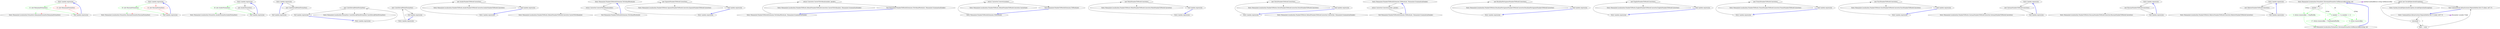 digraph  {
n0 [cluster="lambda expression", label="Entry lambda expression", span="16-16"];
n1 [cluster="lambda expression", color=red, community=0, label="15: new RomanianFormatter()", span="16-16"];
n2 [cluster="lambda expression", label="Exit lambda expression", span="16-16"];
n3 [cluster="Humanizer.Localisation.Formatters.RomanianFormatter.RomanianFormatter()", label="Entry Humanizer.Localisation.Formatters.RomanianFormatter.RomanianFormatter()", span="2-2"];
n4 [cluster="lambda expression", label="Entry lambda expression", span="17-17"];
n5 [cluster="lambda expression", color=red, community=0, label="14: new RussianFormatter()", span="17-17"];
n6 [cluster="lambda expression", label="Exit lambda expression", span="17-17"];
n7 [cluster="Humanizer.Localisation.Formatters.RussianFormatter.RussianFormatter()", label="Entry Humanizer.Localisation.Formatters.RussianFormatter.RussianFormatter()", span="4-4"];
n8 [cluster="lambda expression", label="Entry lambda expression", span="18-18"];
n9 [cluster="lambda expression", label="new ArabicFormatter()", span="18-18"];
n10 [cluster="lambda expression", label="Exit lambda expression", span="18-18"];
n11 [cluster="Humanizer.Localisation.Formatters.ArabicFormatter.ArabicFormatter()", label="Entry Humanizer.Localisation.Formatters.ArabicFormatter.ArabicFormatter()", span="2-2"];
n12 [cluster="lambda expression", label="Entry lambda expression", span="19-19"];
n13 [cluster="lambda expression", label="new CzechSlovakPolishFormatter()", span="19-19"];
n14 [cluster="lambda expression", label="Exit lambda expression", span="19-19"];
n15 [cluster="Humanizer.Localisation.Formatters.CzechSlovakPolishFormatter.CzechSlovakPolishFormatter()", label="Entry Humanizer.Localisation.Formatters.CzechSlovakPolishFormatter.CzechSlovakPolishFormatter()", span="2-2"];
n16 [cluster="lambda expression", label="Entry lambda expression", span="20-20"];
n17 [cluster="lambda expression", label="new CzechSlovakPolishFormatter()", span="20-20"];
n18 [cluster="lambda expression", label="Exit lambda expression", span="20-20"];
n19 [cluster="lambda expression", label="Entry lambda expression", span="21-21"];
n20 [cluster="lambda expression", label="new CzechSlovakPolishFormatter()", span="21-21"];
n21 [cluster="lambda expression", label="Exit lambda expression", span="21-21"];
d1 [cluster="lambda expression", color=green, community=0, label="15: new RomanianFormatter()", span="16-16"];
d5 [cluster="lambda expression", color=green, community=0, label="10: new RussianFormatter()", span="17-17"];
d9 [cluster="lambda expression", color=green, community=0, label="16: new ArabicFormatter()", span="18-18"];
m0_7 [cluster="Humanizer.Localisation.NumberToWords.ArabicNumberToWordsConverter.ArabicNumberToWordsConverter()", file="NumberToWordsExtension.cs", label="Entry Humanizer.Localisation.NumberToWords.ArabicNumberToWordsConverter.ArabicNumberToWordsConverter()", span="6-6"];
m0_52 [cluster="Humanizer.NumberToWordsExtension.ToOrdinalWords(int)", file="NumberToWordsExtension.cs", label="Entry Humanizer.NumberToWordsExtension.ToOrdinalWords(int)", span="67-67"];
m0_53 [cluster="Humanizer.NumberToWordsExtension.ToOrdinalWords(int)", file="NumberToWordsExtension.cs", label="return Converter.ConvertToOrdinal(number);", span="69-69"];
m0_54 [cluster="Humanizer.NumberToWordsExtension.ToOrdinalWords(int)", file="NumberToWordsExtension.cs", label="Exit Humanizer.NumberToWordsExtension.ToOrdinalWords(int)", span="67-67"];
m0_15 [cluster="Humanizer.Localisation.NumberToWords.SpanishNumberToWordsConverter.SpanishNumberToWordsConverter()", file="NumberToWordsExtension.cs", label="Entry Humanizer.Localisation.NumberToWords.SpanishNumberToWordsConverter.SpanishNumberToWordsConverter()", span="5-5"];
m0_59 [cluster="Humanizer.Localisation.NumberToWords.DefaultNumberToWordsConverter.ConvertToOrdinal(int, Humanizer.GrammaticalGender)", file="NumberToWordsExtension.cs", label="Entry Humanizer.Localisation.NumberToWords.DefaultNumberToWordsConverter.ConvertToOrdinal(int, Humanizer.GrammaticalGender)", span="35-35"];
m0_47 [cluster="Humanizer.Localisation.NumberToWords.DefaultNumberToWordsConverter.Convert(int)", file="NumberToWordsExtension.cs", label="Entry Humanizer.Localisation.NumberToWords.DefaultNumberToWordsConverter.Convert(int)", span="22-22"];
m0_19 [cluster="Humanizer.Localisation.NumberToWords.PolishNumberToWordsConverter.PolishNumberToWordsConverter()", file="NumberToWordsExtension.cs", label="Entry Humanizer.Localisation.NumberToWords.PolishNumberToWordsConverter.PolishNumberToWordsConverter()", span="4-4"];
m0_44 [cluster="Humanizer.NumberToWordsExtension.ToWords(int)", file="NumberToWordsExtension.cs", label="Entry Humanizer.NumberToWordsExtension.ToWords(int)", span="33-33"];
m0_45 [cluster="Humanizer.NumberToWordsExtension.ToWords(int)", file="NumberToWordsExtension.cs", label="return Converter.Convert(number);", span="35-35"];
m0_46 [cluster="Humanizer.NumberToWordsExtension.ToWords(int)", file="NumberToWordsExtension.cs", label="Exit Humanizer.NumberToWordsExtension.ToWords(int)", span="33-33"];
m0_35 [cluster="Humanizer.Localisation.NumberToWords.DutchNumberToWordsConverter.DutchNumberToWordsConverter()", file="NumberToWordsExtension.cs", label="Entry Humanizer.Localisation.NumberToWords.DutchNumberToWordsConverter.DutchNumberToWordsConverter()", span="11-11"];
m0_48 [cluster="Humanizer.NumberToWordsExtension.ToWords(int, Humanizer.GrammaticalGender)", file="NumberToWordsExtension.cs", label="Entry Humanizer.NumberToWordsExtension.ToWords(int, Humanizer.GrammaticalGender)", span="57-57"];
m0_49 [cluster="Humanizer.NumberToWordsExtension.ToWords(int, Humanizer.GrammaticalGender)", file="NumberToWordsExtension.cs", label="return Converter.Convert(number, gender);", span="59-59"];
m0_50 [cluster="Humanizer.NumberToWordsExtension.ToWords(int, Humanizer.GrammaticalGender)", file="NumberToWordsExtension.cs", label="Exit Humanizer.NumberToWordsExtension.ToWords(int, Humanizer.GrammaticalGender)", span="57-57"];
m0_23 [cluster="Humanizer.Localisation.NumberToWords.BrazilianPortugueseNumberToWordsConverter.BrazilianPortugueseNumberToWordsConverter()", file="NumberToWordsExtension.cs", label="Entry Humanizer.Localisation.NumberToWords.BrazilianPortugueseNumberToWordsConverter.BrazilianPortugueseNumberToWordsConverter()", span="5-5"];
m0_3 [cluster="Humanizer.Localisation.NumberToWords.EnglishNumberToWordsConverter.EnglishNumberToWordsConverter()", file="NumberToWordsExtension.cs", label="Entry Humanizer.Localisation.NumberToWords.EnglishNumberToWordsConverter.EnglishNumberToWordsConverter()", span="5-5"];
m0_31 [cluster="Humanizer.Localisation.NumberToWords.FrenchNumberToWordsConverter.FrenchNumberToWordsConverter()", file="NumberToWordsExtension.cs", label="Entry Humanizer.Localisation.NumberToWords.FrenchNumberToWordsConverter.FrenchNumberToWordsConverter()", span="5-5"];
m0_11 [cluster="Humanizer.Localisation.NumberToWords.FarsiNumberToWordsConverter.FarsiNumberToWordsConverter()", file="NumberToWordsExtension.cs", label="Entry Humanizer.Localisation.NumberToWords.FarsiNumberToWordsConverter.FarsiNumberToWordsConverter()", span="5-5"];
m0_56 [cluster="Humanizer.NumberToWordsExtension.ToOrdinalWords(int, Humanizer.GrammaticalGender)", file="NumberToWordsExtension.cs", label="Entry Humanizer.NumberToWordsExtension.ToOrdinalWords(int, Humanizer.GrammaticalGender)", span="80-80"];
m0_57 [cluster="Humanizer.NumberToWordsExtension.ToOrdinalWords(int, Humanizer.GrammaticalGender)", file="NumberToWordsExtension.cs", label="return Converter.ConvertToOrdinal(number, gender);", span="82-82"];
m0_58 [cluster="Humanizer.NumberToWordsExtension.ToOrdinalWords(int, Humanizer.GrammaticalGender)", file="NumberToWordsExtension.cs", label="Exit Humanizer.NumberToWordsExtension.ToOrdinalWords(int, Humanizer.GrammaticalGender)", span="80-80"];
m0_51 [cluster="Humanizer.Localisation.NumberToWords.DefaultNumberToWordsConverter.Convert(int, Humanizer.GrammaticalGender)", file="NumberToWordsExtension.cs", label="Entry Humanizer.Localisation.NumberToWords.DefaultNumberToWordsConverter.Convert(int, Humanizer.GrammaticalGender)", span="12-12"];
m0_40 [cluster="lambda expression", file="NumberToWordsExtension.cs", label="Entry lambda expression", span="25-25"];
m0_0 [cluster="lambda expression", file="NumberToWordsExtension.cs", label="Entry lambda expression", span="15-15"];
m0_1 [cluster="lambda expression", file="NumberToWordsExtension.cs", label="new EnglishNumberToWordsConverter()", span="15-15"];
m0_2 [cluster="lambda expression", file="NumberToWordsExtension.cs", label="Exit lambda expression", span="15-15"];
m0_4 [cluster="lambda expression", file="NumberToWordsExtension.cs", label="Entry lambda expression", span="16-16"];
m0_5 [cluster="lambda expression", file="NumberToWordsExtension.cs", label="new ArabicNumberToWordsConverter()", span="16-16"];
m0_6 [cluster="lambda expression", file="NumberToWordsExtension.cs", label="Exit lambda expression", span="16-16"];
m0_8 [cluster="lambda expression", file="NumberToWordsExtension.cs", label="Entry lambda expression", span="17-17"];
m0_9 [cluster="lambda expression", file="NumberToWordsExtension.cs", label="new FarsiNumberToWordsConverter()", span="17-17"];
m0_10 [cluster="lambda expression", file="NumberToWordsExtension.cs", label="Exit lambda expression", span="17-17"];
m0_12 [cluster="lambda expression", file="NumberToWordsExtension.cs", label="Entry lambda expression", span="18-18"];
m0_13 [cluster="lambda expression", file="NumberToWordsExtension.cs", label="new SpanishNumberToWordsConverter()", span="18-18"];
m0_14 [cluster="lambda expression", file="NumberToWordsExtension.cs", label="Exit lambda expression", span="18-18"];
m0_16 [cluster="lambda expression", file="NumberToWordsExtension.cs", label="Entry lambda expression", span="19-19"];
m0_17 [cluster="lambda expression", file="NumberToWordsExtension.cs", label="new PolishNumberToWordsConverter()", span="19-19"];
m0_18 [cluster="lambda expression", file="NumberToWordsExtension.cs", label="Exit lambda expression", span="19-19"];
m0_20 [cluster="lambda expression", file="NumberToWordsExtension.cs", label="Entry lambda expression", span="20-20"];
m0_21 [cluster="lambda expression", file="NumberToWordsExtension.cs", label="new BrazilianPortugueseNumberToWordsConverter()", span="20-20"];
m0_22 [cluster="lambda expression", file="NumberToWordsExtension.cs", label="Exit lambda expression", span="20-20"];
m0_24 [cluster="lambda expression", file="NumberToWordsExtension.cs", label="Entry lambda expression", span="21-21"];
m0_25 [cluster="lambda expression", file="NumberToWordsExtension.cs", label="new RussianNumberToWordsConverter()", span="21-21"];
m0_26 [cluster="lambda expression", file="NumberToWordsExtension.cs", label="Exit lambda expression", span="21-21"];
m0_28 [cluster="lambda expression", file="NumberToWordsExtension.cs", label="Entry lambda expression", span="22-22"];
m0_29 [cluster="lambda expression", file="NumberToWordsExtension.cs", label="new FrenchNumberToWordsConverter()", span="22-22"];
m0_30 [cluster="lambda expression", file="NumberToWordsExtension.cs", label="Exit lambda expression", span="22-22"];
m0_32 [cluster="lambda expression", file="NumberToWordsExtension.cs", label="Entry lambda expression", span="23-23"];
m0_33 [cluster="lambda expression", file="NumberToWordsExtension.cs", label="new DutchNumberToWordsConverter()", span="23-23"];
m0_34 [cluster="lambda expression", file="NumberToWordsExtension.cs", label="Exit lambda expression", span="23-23"];
m0_36 [cluster="lambda expression", file="NumberToWordsExtension.cs", label="Entry lambda expression", span="24-24"];
m0_37 [cluster="lambda expression", file="NumberToWordsExtension.cs", label="new HebrewNumberToWordsConverter()", span="24-24"];
m0_38 [cluster="lambda expression", file="NumberToWordsExtension.cs", label="Exit lambda expression", span="24-24"];
m0_41 [cluster="lambda expression", file="NumberToWordsExtension.cs", label="new GermanNumberToWordsConverter()", span="25-25"];
m0_42 [cluster="lambda expression", file="NumberToWordsExtension.cs", label="Exit lambda expression", span="25-25"];
m0_39 [cluster="Humanizer.Localisation.NumberToWords.HebrewNumberToWordsConverter.HebrewNumberToWordsConverter()", file="NumberToWordsExtension.cs", label="Entry Humanizer.Localisation.NumberToWords.HebrewNumberToWordsConverter.HebrewNumberToWordsConverter()", span="5-5"];
m0_27 [cluster="Humanizer.Localisation.NumberToWords.RussianNumberToWordsConverter.RussianNumberToWordsConverter()", file="NumberToWordsExtension.cs", label="Entry Humanizer.Localisation.NumberToWords.RussianNumberToWordsConverter.RussianNumberToWordsConverter()", span="6-6"];
m0_55 [cluster="Humanizer.Localisation.NumberToWords.DefaultNumberToWordsConverter.ConvertToOrdinal(int)", file="NumberToWordsExtension.cs", label="Entry Humanizer.Localisation.NumberToWords.DefaultNumberToWordsConverter.ConvertToOrdinal(int)", span="45-45"];
m0_43 [cluster="Humanizer.Localisation.NumberToWords.GermanNumberToWordsConverter.GermanNumberToWordsConverter()", file="NumberToWordsExtension.cs", label="Entry Humanizer.Localisation.NumberToWords.GermanNumberToWordsConverter.GermanNumberToWordsConverter()", span="4-4"];
m2_0 [cluster="Humanizer.Localisation.Formatters.SlovenianFormatter.GetResourceKey(string, int)", file="SlovenianFormatter.cs", label="Entry Humanizer.Localisation.Formatters.SlovenianFormatter.GetResourceKey(string, int)", span="5-5"];
m2_2 [cluster="Humanizer.Localisation.Formatters.SlovenianFormatter.GetResourceKey(string, int)", color=green, community=0, file="SlovenianFormatter.cs", label="5: return resourceKey + DualPostfix;", span="7-7"];
m2_1 [cluster="Humanizer.Localisation.Formatters.SlovenianFormatter.GetResourceKey(string, int)", file="SlovenianFormatter.cs", label="number == 2", span="6-6"];
m2_3 [cluster="Humanizer.Localisation.Formatters.SlovenianFormatter.GetResourceKey(string, int)", color=green, community=0, file="SlovenianFormatter.cs", label="5: number == 3 || number == 4", span="9-9"];
m2_4 [cluster="Humanizer.Localisation.Formatters.SlovenianFormatter.GetResourceKey(string, int)", color=green, community=0, file="SlovenianFormatter.cs", label="17: return resourceKey + TrialQuadralPostfix;", span="10-10"];
m2_5 [cluster="Humanizer.Localisation.Formatters.SlovenianFormatter.GetResourceKey(string, int)", color=green, community=0, file="SlovenianFormatter.cs", label="5: return resourceKey;", span="11-11"];
m2_6 [cluster="Humanizer.Localisation.Formatters.SlovenianFormatter.GetResourceKey(string, int)", file="SlovenianFormatter.cs", label="Exit Humanizer.Localisation.Formatters.SlovenianFormatter.GetResourceKey(string, int)", span="5-5"];
m3_5 [cluster="System.InvalidOperationException.InvalidOperationException()", file="SlovenianNumberToWordsConverter.cs", label="Entry System.InvalidOperationException.InvalidOperationException()", span="0-0"];
m3_0 [cluster="CommandLine.Infrastructure.PopsicleSetter.Set<T>(bool, ref T, T)", file="SlovenianNumberToWordsConverter.cs", label="Entry CommandLine.Infrastructure.PopsicleSetter.Set<T>(bool, ref T, T)", span="31-31"];
m3_1 [cluster="CommandLine.Infrastructure.PopsicleSetter.Set<T>(bool, ref T, T)", file="SlovenianNumberToWordsConverter.cs", label=consumed, span="33-33"];
m3_3 [cluster="CommandLine.Infrastructure.PopsicleSetter.Set<T>(bool, ref T, T)", file="SlovenianNumberToWordsConverter.cs", label="field = value", span="38-38"];
m3_2 [cluster="CommandLine.Infrastructure.PopsicleSetter.Set<T>(bool, ref T, T)", file="SlovenianNumberToWordsConverter.cs", label="throw new InvalidOperationException();", span="35-35"];
m3_4 [cluster="CommandLine.Infrastructure.PopsicleSetter.Set<T>(bool, ref T, T)", file="SlovenianNumberToWordsConverter.cs", label="Exit CommandLine.Infrastructure.PopsicleSetter.Set<T>(bool, ref T, T)", span="31-31"];
n0 -> n1  [color=red, key=0, style=solid];
n0 -> d1  [color=green, key=0, style=solid];
n1 -> n2  [color=red, key=0, style=solid];
n1 -> n3  [color=red, key=2, style=dotted];
n2 -> n0  [color=blue, key=0, style=bold];
n4 -> n5  [color=red, key=0, style=solid];
n4 -> d5  [color=green, key=0, style=solid];
n5 -> n6  [color=red, key=0, style=solid];
n5 -> n7  [color=red, key=2, style=dotted];
n6 -> n4  [color=blue, key=0, style=bold];
n8 -> n9  [key=0, style=solid];
n8 -> d9  [color=green, key=0, style=solid];
n9 -> n10  [key=0, style=solid];
n9 -> n11  [key=2, style=dotted];
n10 -> n8  [color=blue, key=0, style=bold];
n12 -> n13  [key=0, style=solid];
n13 -> n14  [key=0, style=solid];
n13 -> n15  [key=2, style=dotted];
n14 -> n12  [color=blue, key=0, style=bold];
n16 -> n17  [key=0, style=solid];
n17 -> n18  [key=0, style=solid];
n17 -> n15  [key=2, style=dotted];
n18 -> n16  [color=blue, key=0, style=bold];
n19 -> n20  [key=0, style=solid];
n20 -> n21  [key=0, style=solid];
n20 -> n15  [key=2, style=dotted];
n21 -> n19  [color=blue, key=0, style=bold];
d1 -> n2  [color=green, key=0, style=solid];
d1 -> n3  [color=green, key=2, style=dotted];
d5 -> n6  [color=green, key=0, style=solid];
d5 -> n7  [color=green, key=2, style=dotted];
d9 -> n10  [color=green, key=0, style=solid];
d9 -> n11  [color=green, key=2, style=dotted];
m0_52 -> m0_53  [key=0, style=solid];
m0_53 -> m0_54  [key=0, style=solid];
m0_53 -> m0_55  [key=2, style=dotted];
m0_54 -> m0_52  [color=blue, key=0, style=bold];
m0_44 -> m0_45  [key=0, style=solid];
m0_45 -> m0_46  [key=0, style=solid];
m0_45 -> m0_47  [key=2, style=dotted];
m0_46 -> m0_44  [color=blue, key=0, style=bold];
m0_48 -> m0_49  [key=0, style=solid];
m0_49 -> m0_50  [key=0, style=solid];
m0_49 -> m0_51  [key=2, style=dotted];
m0_50 -> m0_48  [color=blue, key=0, style=bold];
m0_56 -> m0_57  [key=0, style=solid];
m0_57 -> m0_58  [key=0, style=solid];
m0_57 -> m0_59  [key=2, style=dotted];
m0_58 -> m0_56  [color=blue, key=0, style=bold];
m0_40 -> m0_41  [key=0, style=solid];
m0_0 -> m0_1  [key=0, style=solid];
m0_1 -> m0_2  [key=0, style=solid];
m0_1 -> m0_3  [key=2, style=dotted];
m0_2 -> m0_0  [color=blue, key=0, style=bold];
m0_4 -> m0_5  [key=0, style=solid];
m0_5 -> m0_6  [key=0, style=solid];
m0_5 -> m0_7  [key=2, style=dotted];
m0_6 -> m0_4  [color=blue, key=0, style=bold];
m0_8 -> m0_9  [key=0, style=solid];
m0_9 -> m0_10  [key=0, style=solid];
m0_9 -> m0_11  [key=2, style=dotted];
m0_10 -> m0_8  [color=blue, key=0, style=bold];
m0_12 -> m0_13  [key=0, style=solid];
m0_13 -> m0_14  [key=0, style=solid];
m0_13 -> m0_15  [key=2, style=dotted];
m0_14 -> m0_12  [color=blue, key=0, style=bold];
m0_16 -> m0_17  [key=0, style=solid];
m0_17 -> m0_18  [key=0, style=solid];
m0_17 -> m0_19  [key=2, style=dotted];
m0_18 -> m0_16  [color=blue, key=0, style=bold];
m0_20 -> m0_21  [key=0, style=solid];
m0_21 -> m0_22  [key=0, style=solid];
m0_21 -> m0_23  [key=2, style=dotted];
m0_22 -> m0_20  [color=blue, key=0, style=bold];
m0_24 -> m0_25  [key=0, style=solid];
m0_25 -> m0_26  [key=0, style=solid];
m0_25 -> m0_27  [key=2, style=dotted];
m0_26 -> m0_24  [color=blue, key=0, style=bold];
m0_28 -> m0_29  [key=0, style=solid];
m0_29 -> m0_30  [key=0, style=solid];
m0_29 -> m0_31  [key=2, style=dotted];
m0_30 -> m0_28  [color=blue, key=0, style=bold];
m0_32 -> m0_33  [key=0, style=solid];
m0_33 -> m0_34  [key=0, style=solid];
m0_33 -> m0_35  [key=2, style=dotted];
m0_34 -> m0_32  [color=blue, key=0, style=bold];
m0_36 -> m0_37  [key=0, style=solid];
m0_37 -> m0_38  [key=0, style=solid];
m0_37 -> m0_39  [key=2, style=dotted];
m0_38 -> m0_36  [color=blue, key=0, style=bold];
m0_41 -> m0_42  [key=0, style=solid];
m0_41 -> m0_43  [key=2, style=dotted];
m0_42 -> m0_40  [color=blue, key=0, style=bold];
m2_0 -> m2_2  [color=green, key=1, label=string, style=dashed];
m2_0 -> m2_3  [color=green, key=1, label=int, style=dashed];
m2_0 -> m2_4  [color=green, key=1, label=string, style=dashed];
m2_0 -> m2_5  [color=green, key=1, label=string, style=dashed];
m2_0 -> m2_0  [color=darkorchid, key=3, label="method methodReturn string GetResourceKey", style=bold];
m2_0 -> m2_1  [key=0, style=solid];
m2_2 -> m2_6  [color=green, key=0, style=solid];
m2_1 -> m2_2  [color=green, key=0, style=solid];
m2_1 -> m2_3  [color=green, key=0, style=solid];
m2_3 -> m2_4  [color=green, key=0, style=solid];
m2_3 -> m2_5  [color=green, key=0, style=solid];
m2_4 -> m2_6  [color=green, key=0, style=solid];
m2_5 -> m2_6  [color=green, key=0, style=solid];
m2_6 -> m2_0  [color=blue, key=0, style=bold];
m3_0 -> m3_1  [key=0, style=solid];
m3_0 -> m3_3  [color=darkseagreen4, key=1, label=T, style=dashed];
m3_0 -> m3_0  [color=darkorchid, key=3, label="Parameter variable T field", style=bold];
m3_1 -> m3_2  [key=0, style=solid];
m3_1 -> m3_3  [key=0, style=solid];
m3_3 -> m3_4  [key=0, style=solid];
m3_2 -> m3_4  [key=0, style=solid];
m3_2 -> m3_5  [key=2, style=dotted];
m3_4 -> m3_0  [color=blue, key=0, style=bold];
}
